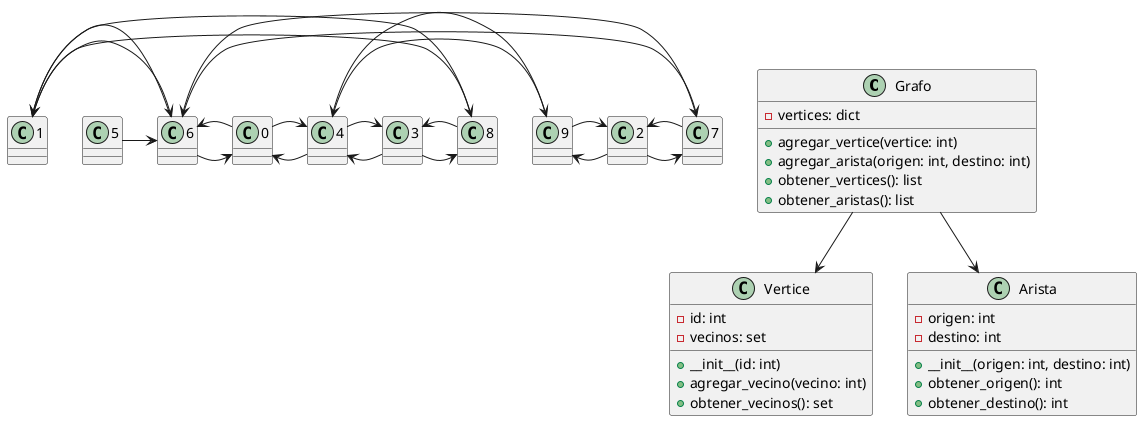 @startuml
class Grafo {
    - vertices: dict
    + agregar_vertice(vertice: int)
    + agregar_arista(origen: int, destino: int)
    + obtener_vertices(): list
    + obtener_aristas(): list
}

Grafo --> Vertice
Grafo --> Arista

class Vertice {
    - id: int
    - vecinos: set
    + __init__(id: int)
    + agregar_vecino(vecino: int)
    + obtener_vecinos(): set
}

class Arista {
    - origen: int
    - destino: int
    + __init__(origen: int, destino: int)
    + obtener_origen(): int
    + obtener_destino(): int
}

1 -> 6
1 -> 8
2 -> 7
2 -> 9
3 -> 4
3 -> 8
4 -> 3
4 -> 9
4 -> 0
5 -> 6
6 -> 1
6 -> 7
6 -> 0
7 -> 2
7 -> 6
8 -> 1
8 -> 3
9 -> 2
9 -> 4
0 -> 4
0 -> 6
@enduml